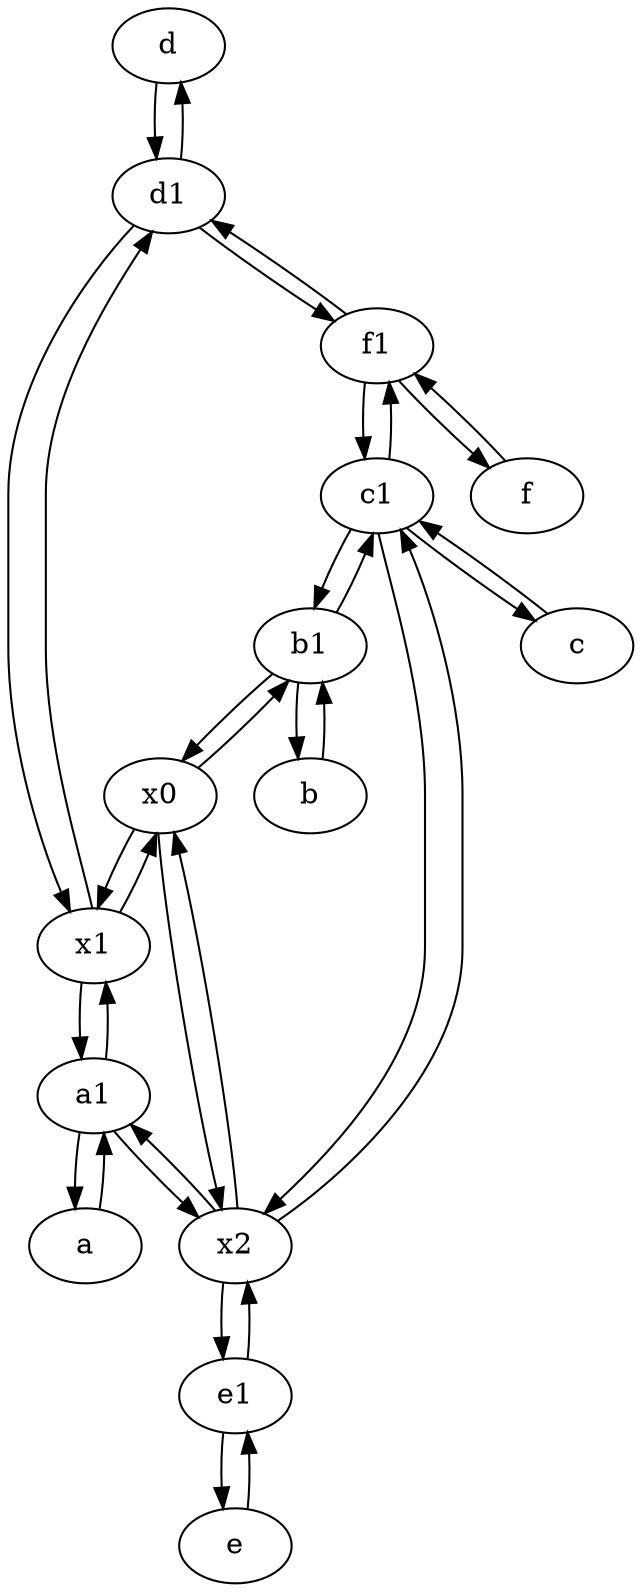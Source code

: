 digraph  {
	d [pos="20,30!"];
	a [pos="40,10!"];
	b1 [pos="45,20!"];
	x2;
	c1 [pos="30,15!"];
	f [pos="15,45!"];
	e1 [pos="25,45!"];
	a1 [pos="40,15!"];
	x0;
	x1;
	c [pos="20,10!"];
	f1;
	b [pos="50,20!"];
	d1 [pos="25,30!"];
	e [pos="30,50!"];
	b1 -> x0;
	c1 -> c;
	a1 -> x2;
	x1 -> a1;
	f1 -> c1;
	d1 -> f1;
	f -> f1;
	f1 -> f;
	e1 -> e;
	d -> d1;
	x0 -> b1;
	x0 -> x2;
	d1 -> x1;
	x2 -> a1;
	c1 -> x2;
	c1 -> b1;
	b -> b1;
	c1 -> f1;
	b1 -> b;
	e1 -> x2;
	x1 -> d1;
	x1 -> x0;
	d1 -> d;
	x0 -> x1;
	a1 -> x1;
	x2 -> c1;
	x2 -> e1;
	c -> c1;
	f1 -> d1;
	b1 -> c1;
	a1 -> a;
	e -> e1;
	a -> a1;
	x2 -> x0;

	}